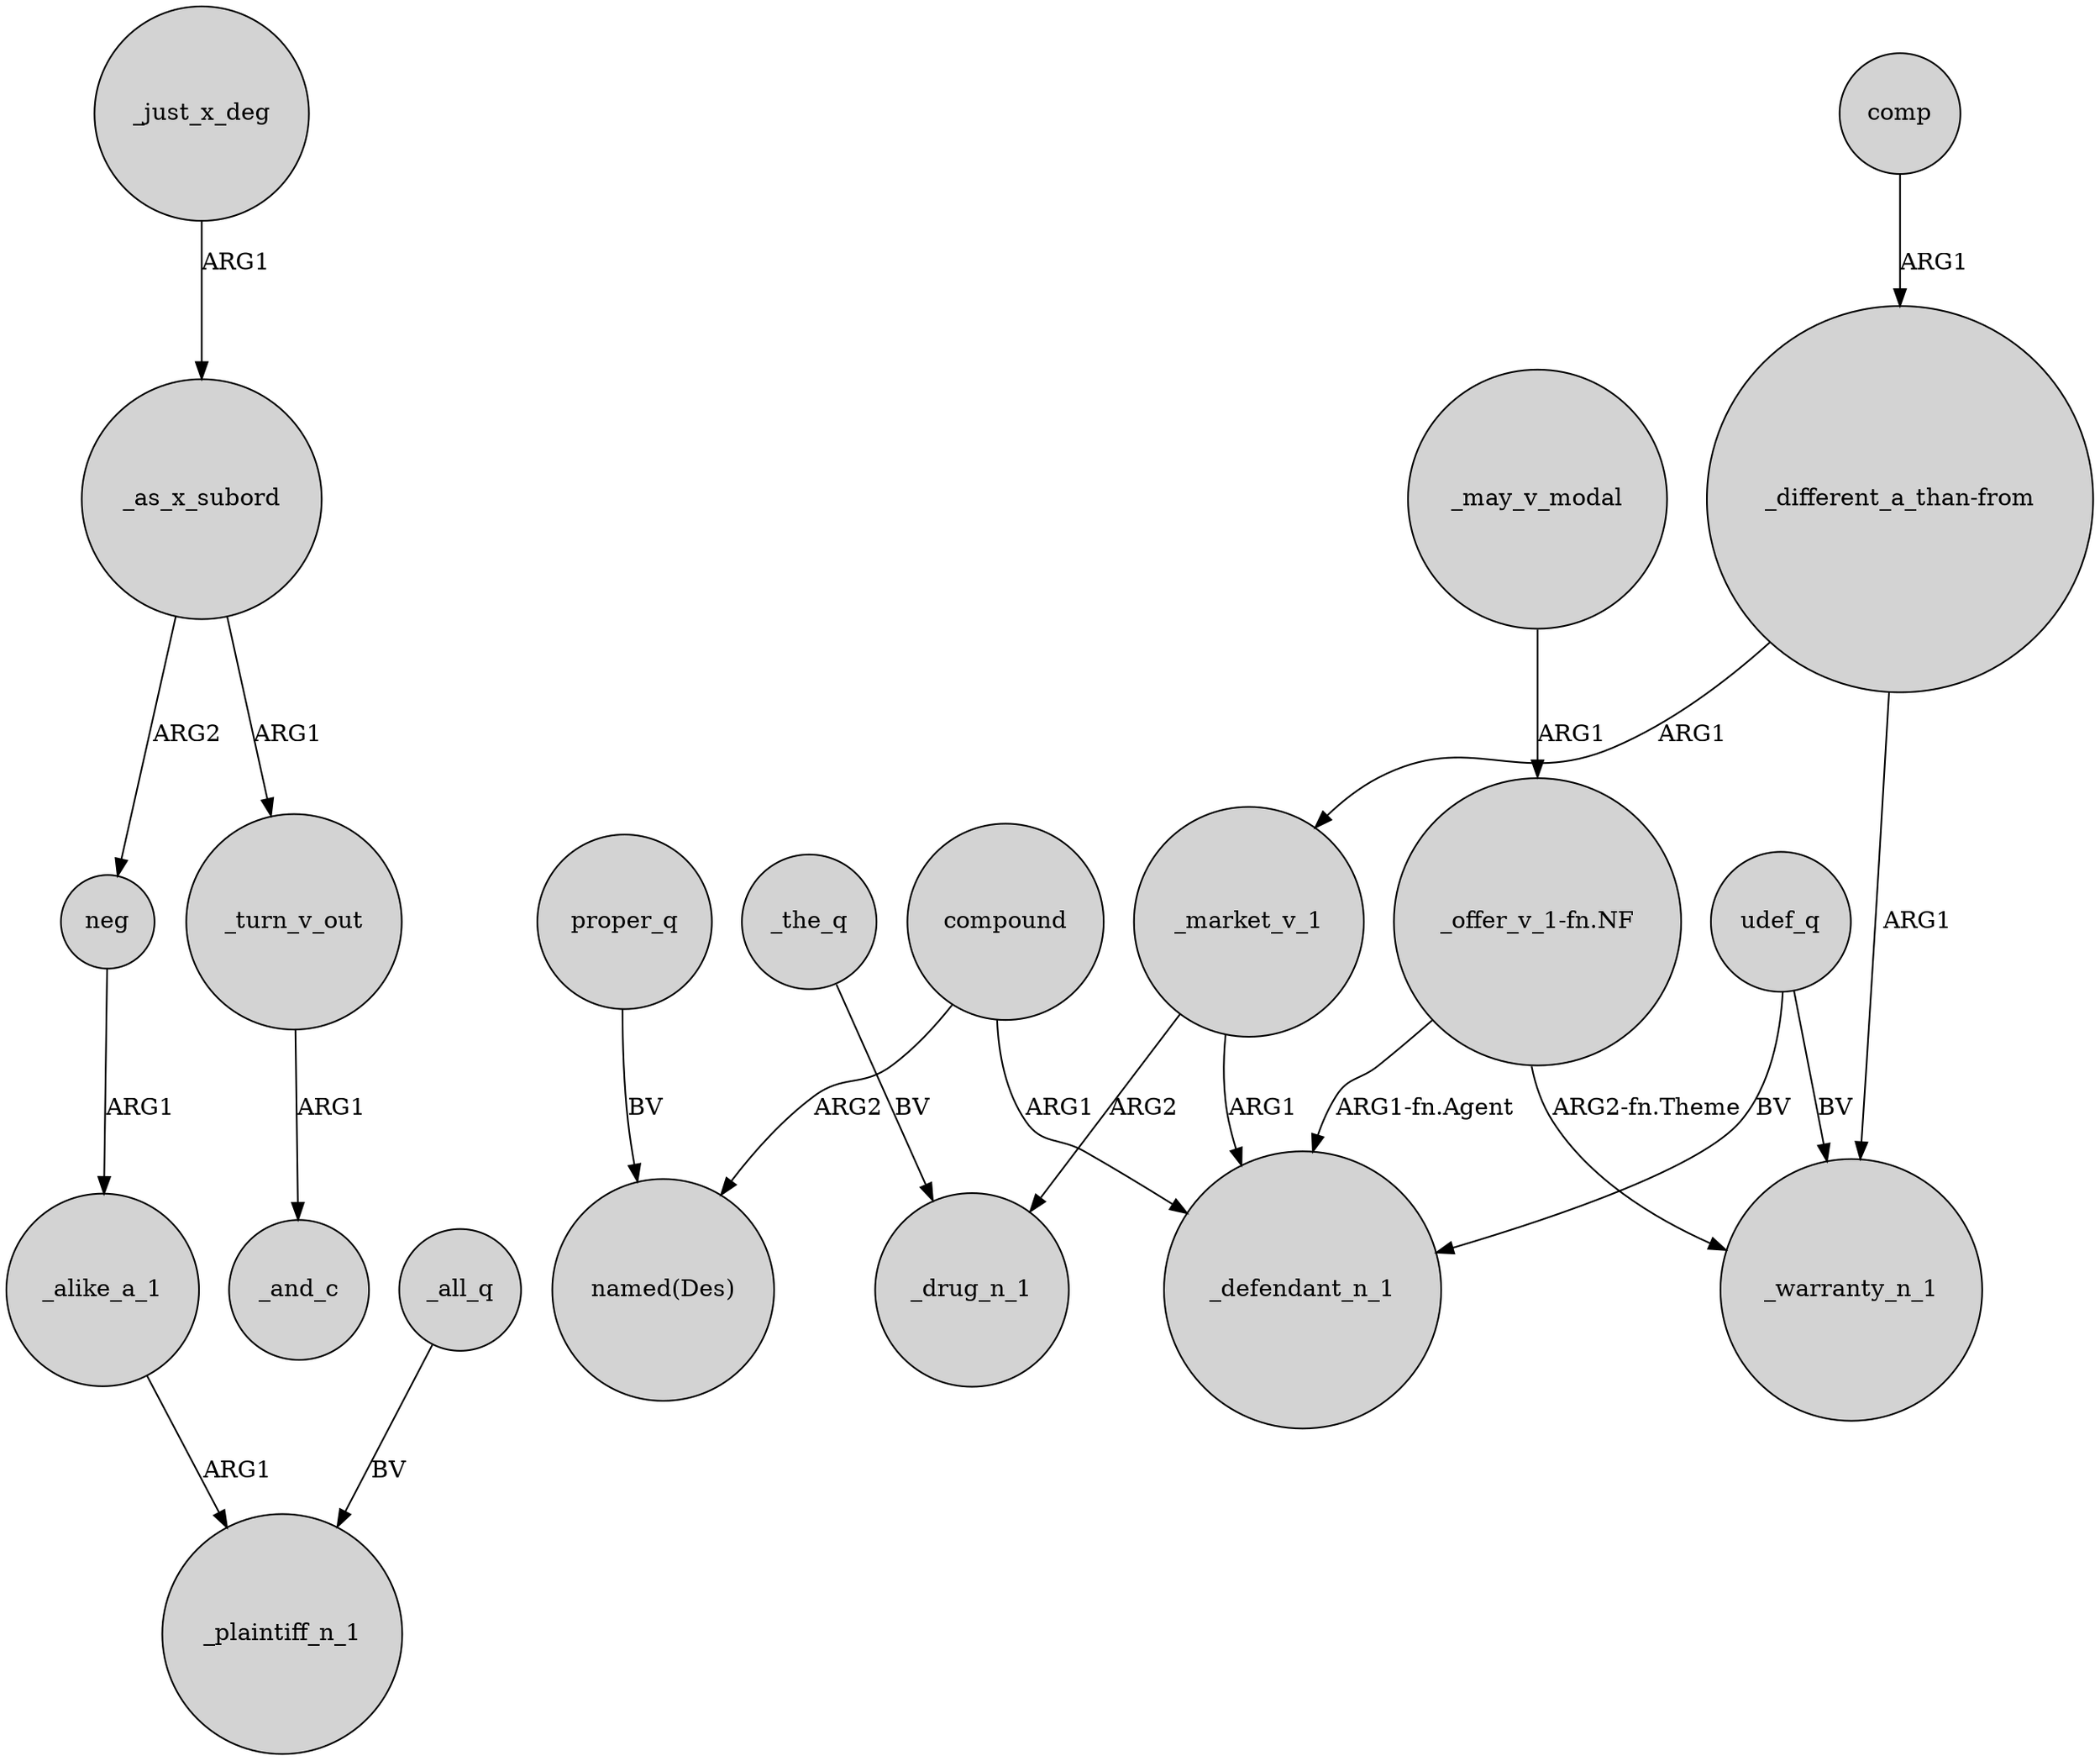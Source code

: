digraph {
	node [shape=circle style=filled]
	_just_x_deg -> _as_x_subord [label=ARG1]
	_alike_a_1 -> _plaintiff_n_1 [label=ARG1]
	compound -> _defendant_n_1 [label=ARG1]
	compound -> "named(Des)" [label=ARG2]
	neg -> _alike_a_1 [label=ARG1]
	"_different_a_than-from" -> _warranty_n_1 [label=ARG1]
	_market_v_1 -> _defendant_n_1 [label=ARG1]
	_the_q -> _drug_n_1 [label=BV]
	_all_q -> _plaintiff_n_1 [label=BV]
	comp -> "_different_a_than-from" [label=ARG1]
	_as_x_subord -> _turn_v_out [label=ARG1]
	_as_x_subord -> neg [label=ARG2]
	udef_q -> _warranty_n_1 [label=BV]
	"_different_a_than-from" -> _market_v_1 [label=ARG1]
	_turn_v_out -> _and_c [label=ARG1]
	"_offer_v_1-fn.NF" -> _warranty_n_1 [label="ARG2-fn.Theme"]
	proper_q -> "named(Des)" [label=BV]
	udef_q -> _defendant_n_1 [label=BV]
	_may_v_modal -> "_offer_v_1-fn.NF" [label=ARG1]
	"_offer_v_1-fn.NF" -> _defendant_n_1 [label="ARG1-fn.Agent"]
	_market_v_1 -> _drug_n_1 [label=ARG2]
}
